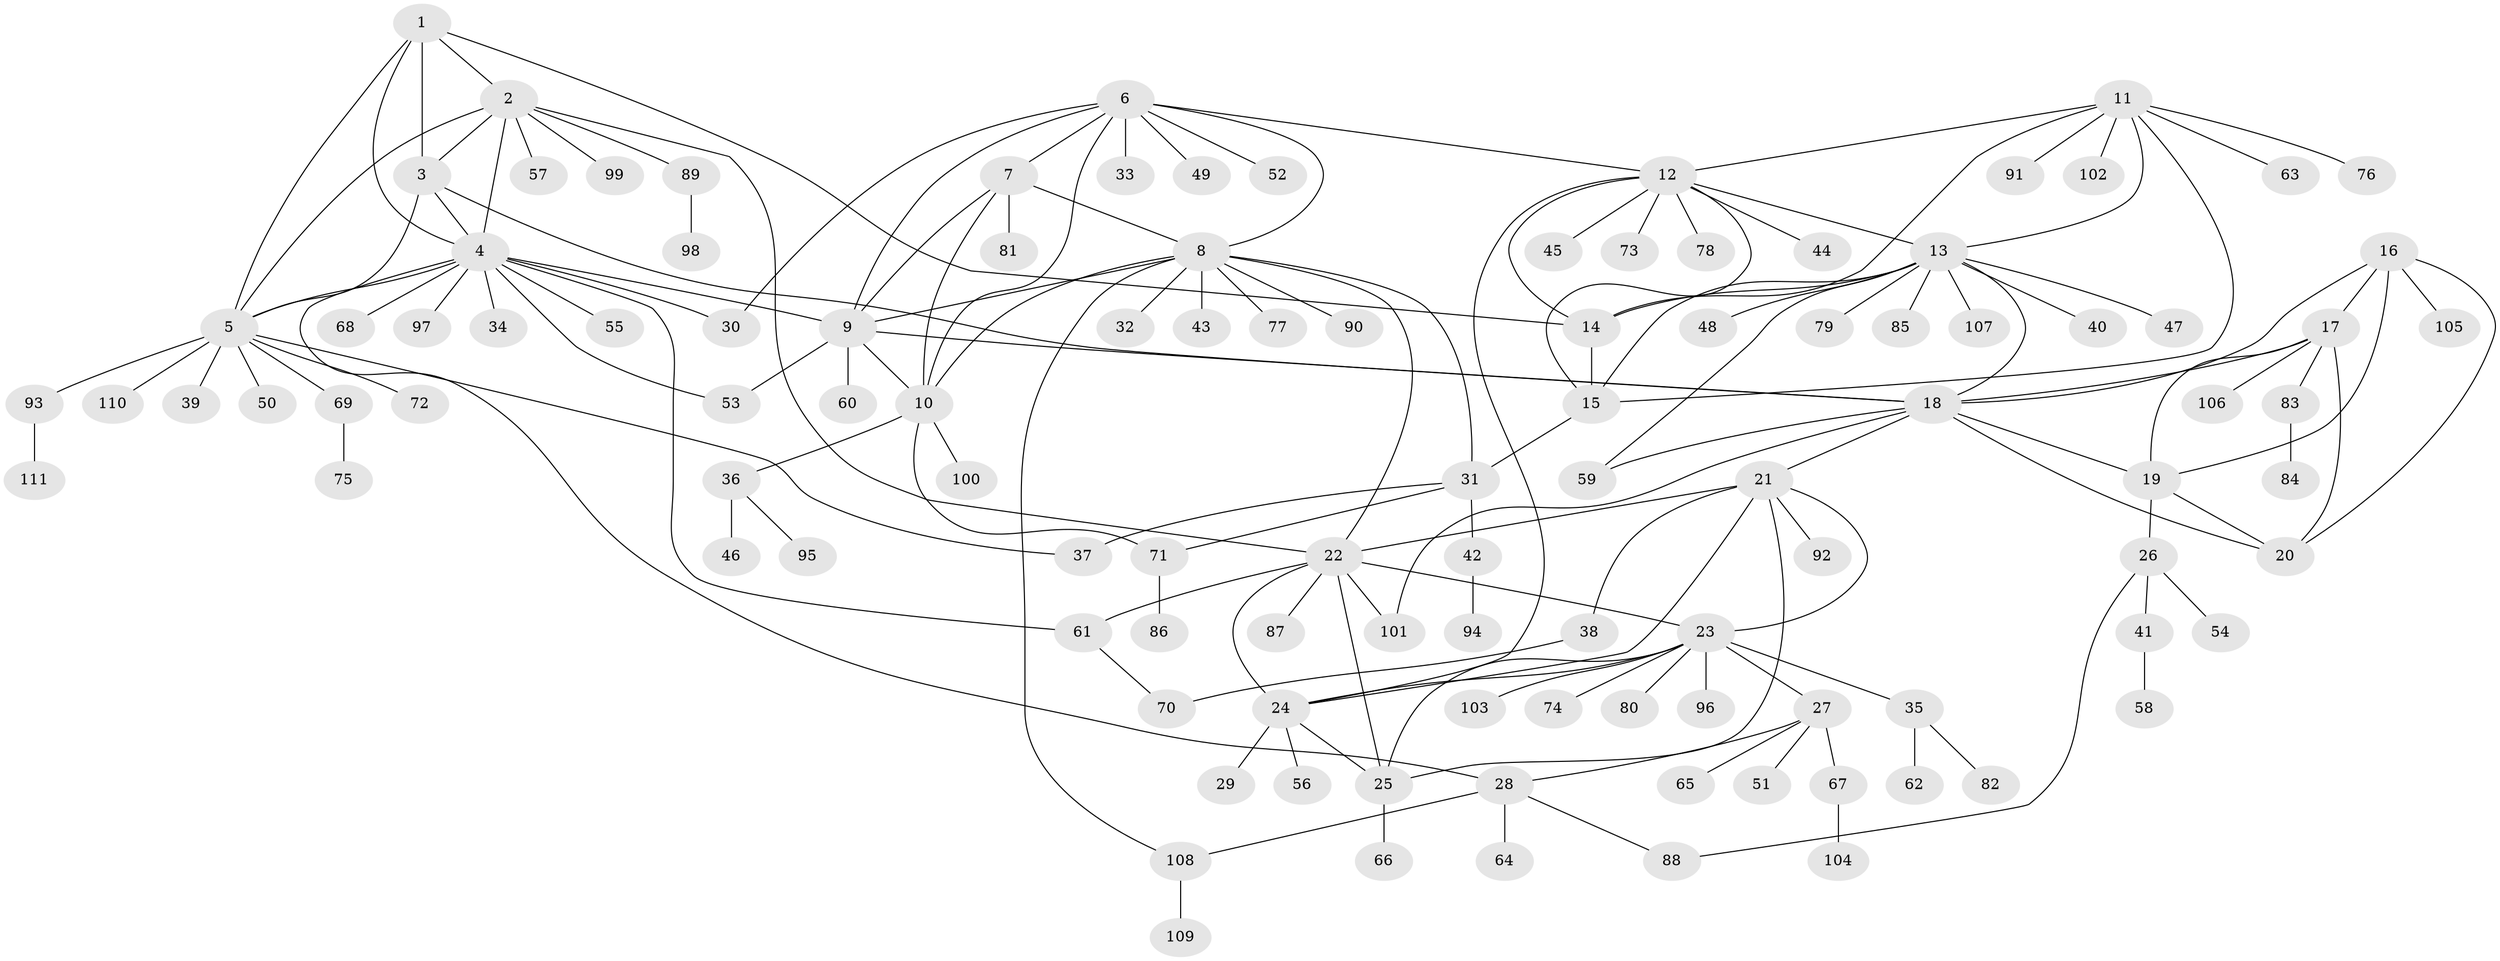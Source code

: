// Generated by graph-tools (version 1.1) at 2025/37/03/09/25 02:37:44]
// undirected, 111 vertices, 158 edges
graph export_dot {
graph [start="1"]
  node [color=gray90,style=filled];
  1;
  2;
  3;
  4;
  5;
  6;
  7;
  8;
  9;
  10;
  11;
  12;
  13;
  14;
  15;
  16;
  17;
  18;
  19;
  20;
  21;
  22;
  23;
  24;
  25;
  26;
  27;
  28;
  29;
  30;
  31;
  32;
  33;
  34;
  35;
  36;
  37;
  38;
  39;
  40;
  41;
  42;
  43;
  44;
  45;
  46;
  47;
  48;
  49;
  50;
  51;
  52;
  53;
  54;
  55;
  56;
  57;
  58;
  59;
  60;
  61;
  62;
  63;
  64;
  65;
  66;
  67;
  68;
  69;
  70;
  71;
  72;
  73;
  74;
  75;
  76;
  77;
  78;
  79;
  80;
  81;
  82;
  83;
  84;
  85;
  86;
  87;
  88;
  89;
  90;
  91;
  92;
  93;
  94;
  95;
  96;
  97;
  98;
  99;
  100;
  101;
  102;
  103;
  104;
  105;
  106;
  107;
  108;
  109;
  110;
  111;
  1 -- 2;
  1 -- 3;
  1 -- 4;
  1 -- 5;
  1 -- 14;
  2 -- 3;
  2 -- 4;
  2 -- 5;
  2 -- 22;
  2 -- 57;
  2 -- 89;
  2 -- 99;
  3 -- 4;
  3 -- 5;
  3 -- 18;
  4 -- 5;
  4 -- 9;
  4 -- 28;
  4 -- 30;
  4 -- 34;
  4 -- 53;
  4 -- 55;
  4 -- 61;
  4 -- 68;
  4 -- 97;
  5 -- 37;
  5 -- 39;
  5 -- 50;
  5 -- 69;
  5 -- 72;
  5 -- 93;
  5 -- 110;
  6 -- 7;
  6 -- 8;
  6 -- 9;
  6 -- 10;
  6 -- 12;
  6 -- 30;
  6 -- 33;
  6 -- 49;
  6 -- 52;
  7 -- 8;
  7 -- 9;
  7 -- 10;
  7 -- 81;
  8 -- 9;
  8 -- 10;
  8 -- 22;
  8 -- 31;
  8 -- 32;
  8 -- 43;
  8 -- 77;
  8 -- 90;
  8 -- 108;
  9 -- 10;
  9 -- 18;
  9 -- 53;
  9 -- 60;
  10 -- 36;
  10 -- 71;
  10 -- 100;
  11 -- 12;
  11 -- 13;
  11 -- 14;
  11 -- 15;
  11 -- 63;
  11 -- 76;
  11 -- 91;
  11 -- 102;
  12 -- 13;
  12 -- 14;
  12 -- 15;
  12 -- 24;
  12 -- 44;
  12 -- 45;
  12 -- 73;
  12 -- 78;
  13 -- 14;
  13 -- 15;
  13 -- 18;
  13 -- 40;
  13 -- 47;
  13 -- 48;
  13 -- 59;
  13 -- 79;
  13 -- 85;
  13 -- 107;
  14 -- 15;
  15 -- 31;
  16 -- 17;
  16 -- 18;
  16 -- 19;
  16 -- 20;
  16 -- 105;
  17 -- 18;
  17 -- 19;
  17 -- 20;
  17 -- 83;
  17 -- 106;
  18 -- 19;
  18 -- 20;
  18 -- 21;
  18 -- 59;
  18 -- 101;
  19 -- 20;
  19 -- 26;
  21 -- 22;
  21 -- 23;
  21 -- 24;
  21 -- 25;
  21 -- 38;
  21 -- 92;
  22 -- 23;
  22 -- 24;
  22 -- 25;
  22 -- 61;
  22 -- 87;
  22 -- 101;
  23 -- 24;
  23 -- 25;
  23 -- 27;
  23 -- 35;
  23 -- 74;
  23 -- 80;
  23 -- 96;
  23 -- 103;
  24 -- 25;
  24 -- 29;
  24 -- 56;
  25 -- 66;
  26 -- 41;
  26 -- 54;
  26 -- 88;
  27 -- 28;
  27 -- 51;
  27 -- 65;
  27 -- 67;
  28 -- 64;
  28 -- 88;
  28 -- 108;
  31 -- 37;
  31 -- 42;
  31 -- 71;
  35 -- 62;
  35 -- 82;
  36 -- 46;
  36 -- 95;
  38 -- 70;
  41 -- 58;
  42 -- 94;
  61 -- 70;
  67 -- 104;
  69 -- 75;
  71 -- 86;
  83 -- 84;
  89 -- 98;
  93 -- 111;
  108 -- 109;
}
